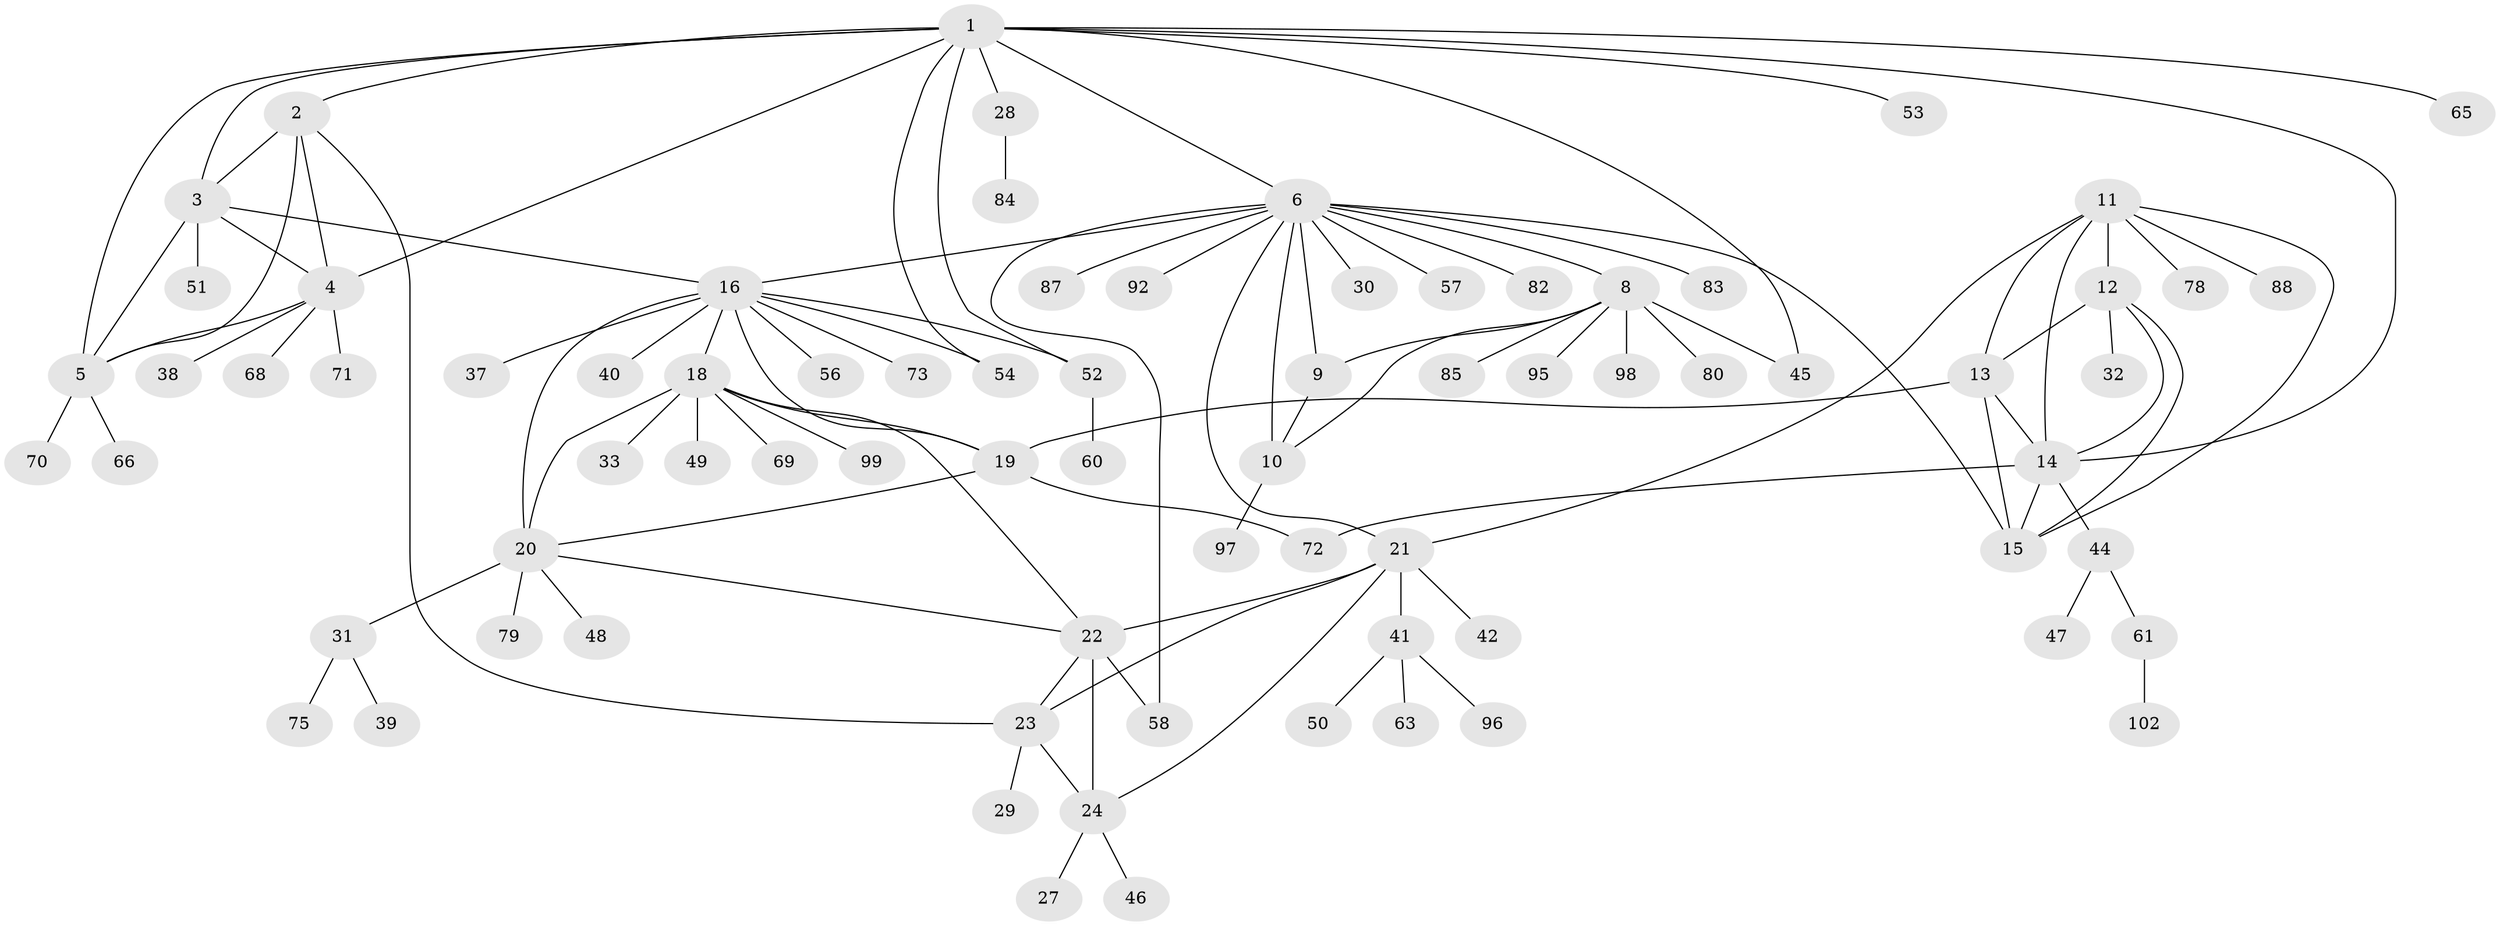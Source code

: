 // original degree distribution, {13: 0.009708737864077669, 6: 0.04854368932038835, 7: 0.06796116504854369, 8: 0.038834951456310676, 10: 0.009708737864077669, 9: 0.02912621359223301, 4: 0.02912621359223301, 5: 0.019417475728155338, 11: 0.009708737864077669, 1: 0.6213592233009708, 2: 0.05825242718446602, 3: 0.05825242718446602}
// Generated by graph-tools (version 1.1) at 2025/42/03/06/25 10:42:13]
// undirected, 77 vertices, 109 edges
graph export_dot {
graph [start="1"]
  node [color=gray90,style=filled];
  1 [super="+55"];
  2 [super="+77"];
  3 [super="+62"];
  4 [super="+90"];
  5 [super="+103"];
  6 [super="+7"];
  8 [super="+26"];
  9;
  10 [super="+91"];
  11 [super="+74"];
  12 [super="+100"];
  13 [super="+35"];
  14 [super="+101"];
  15 [super="+43"];
  16 [super="+17"];
  18 [super="+36"];
  19 [super="+34"];
  20 [super="+64"];
  21 [super="+86"];
  22 [super="+25"];
  23 [super="+81"];
  24 [super="+59"];
  27;
  28;
  29;
  30;
  31;
  32;
  33;
  37;
  38;
  39;
  40;
  41 [super="+89"];
  42;
  44;
  45 [super="+93"];
  46;
  47;
  48;
  49;
  50;
  51;
  52 [super="+76"];
  53;
  54;
  56;
  57;
  58;
  60;
  61 [super="+67"];
  63;
  65;
  66;
  68;
  69;
  70;
  71;
  72;
  73;
  75;
  78;
  79;
  80;
  82;
  83;
  84 [super="+94"];
  85;
  87;
  88;
  92;
  95;
  96;
  97;
  98;
  99;
  102;
  1 -- 2;
  1 -- 3;
  1 -- 4;
  1 -- 5;
  1 -- 6;
  1 -- 14;
  1 -- 28;
  1 -- 45;
  1 -- 52;
  1 -- 53;
  1 -- 54;
  1 -- 65;
  2 -- 3;
  2 -- 4;
  2 -- 5;
  2 -- 23;
  3 -- 4;
  3 -- 5;
  3 -- 51;
  3 -- 16;
  4 -- 5;
  4 -- 38;
  4 -- 68;
  4 -- 71;
  5 -- 66;
  5 -- 70;
  6 -- 8 [weight=2];
  6 -- 9 [weight=2];
  6 -- 10 [weight=2];
  6 -- 15;
  6 -- 30;
  6 -- 83;
  6 -- 92;
  6 -- 16;
  6 -- 82;
  6 -- 21;
  6 -- 87;
  6 -- 57;
  6 -- 58;
  8 -- 9;
  8 -- 10;
  8 -- 85;
  8 -- 95;
  8 -- 98;
  8 -- 80;
  8 -- 45;
  9 -- 10;
  10 -- 97;
  11 -- 12;
  11 -- 13;
  11 -- 14;
  11 -- 15;
  11 -- 21;
  11 -- 78;
  11 -- 88;
  12 -- 13;
  12 -- 14;
  12 -- 15;
  12 -- 32;
  13 -- 14;
  13 -- 15;
  13 -- 19;
  14 -- 15;
  14 -- 44;
  14 -- 72;
  16 -- 18 [weight=2];
  16 -- 19 [weight=2];
  16 -- 20 [weight=2];
  16 -- 56;
  16 -- 37;
  16 -- 40;
  16 -- 73;
  16 -- 54;
  16 -- 52;
  18 -- 19;
  18 -- 20;
  18 -- 33;
  18 -- 49;
  18 -- 99;
  18 -- 69;
  18 -- 22;
  19 -- 20;
  19 -- 72;
  20 -- 31;
  20 -- 48;
  20 -- 79;
  20 -- 22;
  21 -- 22 [weight=2];
  21 -- 23;
  21 -- 24;
  21 -- 41;
  21 -- 42;
  22 -- 23 [weight=2];
  22 -- 24 [weight=2];
  22 -- 58;
  23 -- 24;
  23 -- 29;
  24 -- 27;
  24 -- 46;
  28 -- 84;
  31 -- 39;
  31 -- 75;
  41 -- 50;
  41 -- 63;
  41 -- 96;
  44 -- 47;
  44 -- 61;
  52 -- 60;
  61 -- 102;
}
